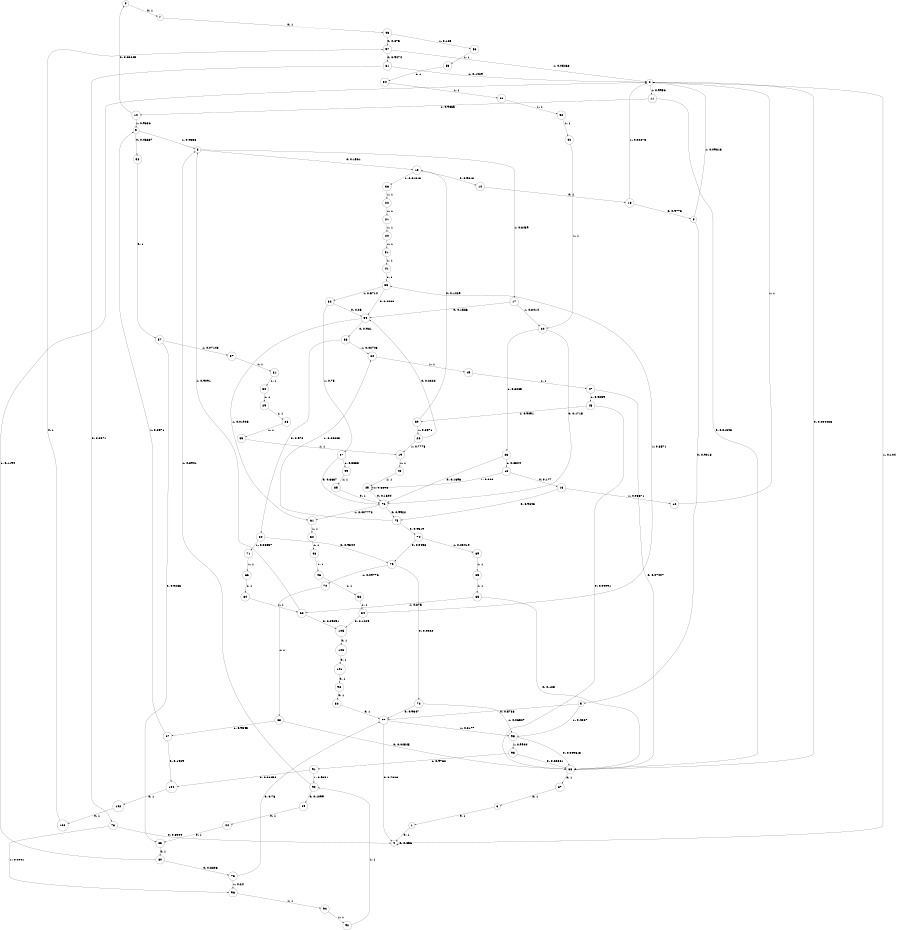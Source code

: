 digraph "ch1_random_short_L14" {
size = "6,8.5";
ratio = "fill";
node [shape = circle];
node [fontsize = 24];
edge [fontsize = 24];
0 -> 7 [label = "0: 1        "];
1 -> 4 [label = "0: 1        "];
2 -> 88 [label = "0: 0.004425  "];
2 -> 11 [label = "1: 0.9956   "];
3 -> 15 [label = "0: 0.1561   "];
3 -> 17 [label = "1: 0.8439   "];
4 -> 4 [label = "0: 0.856    "];
4 -> 2 [label = "1: 0.144    "];
5 -> 77 [label = "0: 0.5733   "];
5 -> 95 [label = "1: 0.4267   "];
6 -> 1 [label = "0: 1        "];
7 -> 43 [label = "0: 1        "];
8 -> 5 [label = "0: 0.9018   "];
8 -> 2 [label = "1: 0.09816  "];
9 -> 58 [label = "0: 0.06637  "];
9 -> 3 [label = "1: 0.9336   "];
10 -> 0 [label = "0: 0.03645  "];
10 -> 9 [label = "1: 0.9636   "];
11 -> 88 [label = "0: 0.01348  "];
11 -> 10 [label = "1: 0.9865   "];
12 -> 2 [label = "1: 1        "];
13 -> 8 [label = "0: 0.9773   "];
13 -> 2 [label = "1: 0.02273  "];
14 -> 13 [label = "0: 1        "];
15 -> 14 [label = "0: 0.9818   "];
15 -> 36 [label = "1: 0.01818  "];
16 -> 75 [label = "0: 0.9643   "];
16 -> 12 [label = "1: 0.03571  "];
17 -> 59 [label = "0: 0.1586   "];
17 -> 24 [label = "1: 0.8414   "];
18 -> 16 [label = "0: 0.177    "];
18 -> 25 [label = "1: 0.823    "];
19 -> 40 [label = "1: 1        "];
20 -> 51 [label = "1: 1        "];
21 -> 20 [label = "1: 1        "];
22 -> 21 [label = "1: 1        "];
23 -> 76 [label = "0: 0.1696   "];
23 -> 18 [label = "1: 0.8304   "];
24 -> 76 [label = "0: 0.1715   "];
24 -> 23 [label = "1: 0.8285   "];
25 -> 76 [label = "0: 0.1604   "];
25 -> 25 [label = "1: 0.8396   "];
26 -> 59 [label = "0: 0.2222   "];
26 -> 19 [label = "1: 0.7778   "];
27 -> 76 [label = "0: 0.6667   "];
27 -> 99 [label = "1: 0.3333   "];
28 -> 35 [label = "1: 1        "];
29 -> 28 [label = "1: 1        "];
30 -> 29 [label = "1: 1        "];
31 -> 30 [label = "1: 1        "];
32 -> 59 [label = "0: 0.25     "];
32 -> 27 [label = "1: 0.75     "];
33 -> 59 [label = "0: 0.4286   "];
33 -> 32 [label = "1: 0.5714   "];
34 -> 105 [label = "0: 0.1429   "];
34 -> 33 [label = "1: 0.8571   "];
35 -> 19 [label = "1: 1        "];
36 -> 22 [label = "1: 1        "];
37 -> 31 [label = "1: 1        "];
38 -> 34 [label = "1: 1        "];
39 -> 15 [label = "0: 0.1429   "];
39 -> 26 [label = "1: 0.8571   "];
40 -> 25 [label = "1: 1        "];
41 -> 33 [label = "1: 1        "];
42 -> 24 [label = "1: 1        "];
43 -> 97 [label = "0: 0.875    "];
43 -> 56 [label = "1: 0.125    "];
44 -> 83 [label = "0: 1        "];
45 -> 88 [label = "0: 0.09091  "];
45 -> 39 [label = "1: 0.9091   "];
46 -> 38 [label = "1: 1        "];
47 -> 88 [label = "0: 0.07407  "];
47 -> 45 [label = "1: 0.9259   "];
48 -> 46 [label = "1: 1        "];
49 -> 47 [label = "1: 1        "];
50 -> 48 [label = "1: 1        "];
51 -> 41 [label = "1: 1        "];
52 -> 42 [label = "1: 1        "];
53 -> 52 [label = "1: 1        "];
54 -> 53 [label = "1: 1        "];
55 -> 54 [label = "1: 1        "];
56 -> 55 [label = "1: 1        "];
57 -> 83 [label = "0: 0.9286   "];
57 -> 37 [label = "1: 0.07143  "];
58 -> 57 [label = "0: 1        "];
59 -> 86 [label = "0: 0.981    "];
59 -> 61 [label = "1: 0.01905  "];
60 -> 49 [label = "1: 1        "];
61 -> 50 [label = "1: 1        "];
62 -> 105 [label = "0: 0.09091  "];
62 -> 3 [label = "1: 0.9091   "];
63 -> 88 [label = "0: 0.125    "];
63 -> 62 [label = "1: 0.875    "];
64 -> 62 [label = "1: 1        "];
65 -> 63 [label = "1: 1        "];
66 -> 64 [label = "1: 1        "];
67 -> 104 [label = "0: 0.1429   "];
67 -> 9 [label = "1: 0.8571   "];
68 -> 88 [label = "0: 0.04545  "];
68 -> 67 [label = "1: 0.9545   "];
69 -> 65 [label = "1: 1        "];
70 -> 68 [label = "1: 1        "];
71 -> 66 [label = "1: 1        "];
72 -> 77 [label = "0: 0.9347   "];
72 -> 95 [label = "1: 0.06527  "];
73 -> 77 [label = "0: 0.76     "];
73 -> 96 [label = "1: 0.24     "];
74 -> 79 [label = "0: 0.9458   "];
74 -> 69 [label = "1: 0.05419  "];
75 -> 74 [label = "0: 0.9519   "];
75 -> 60 [label = "1: 0.04805  "];
76 -> 75 [label = "0: 0.9922   "];
76 -> 61 [label = "1: 0.007772  "];
77 -> 4 [label = "0: 0.7823   "];
77 -> 95 [label = "1: 0.2177   "];
78 -> 4 [label = "0: 0.5909   "];
78 -> 96 [label = "1: 0.4091   "];
79 -> 72 [label = "0: 0.9022   "];
79 -> 70 [label = "1: 0.09776  "];
80 -> 73 [label = "0: 0.8806   "];
80 -> 2 [label = "1: 0.1194   "];
81 -> 78 [label = "0: 0.8571   "];
81 -> 2 [label = "1: 0.1429   "];
82 -> 77 [label = "0: 1        "];
83 -> 80 [label = "0: 1        "];
84 -> 79 [label = "0: 0.9344   "];
84 -> 71 [label = "1: 0.06557  "];
85 -> 76 [label = "0: 1        "];
86 -> 84 [label = "0: 0.973    "];
86 -> 60 [label = "1: 0.02703  "];
87 -> 6 [label = "0: 1        "];
88 -> 87 [label = "0: 1        "];
89 -> 44 [label = "0: 1        "];
90 -> 89 [label = "0: 0.1099   "];
90 -> 3 [label = "1: 0.8901   "];
91 -> 104 [label = "0: 0.06494  "];
91 -> 90 [label = "1: 0.9351   "];
92 -> 90 [label = "1: 1        "];
93 -> 88 [label = "0: 0.02381  "];
93 -> 91 [label = "1: 0.9762   "];
94 -> 92 [label = "1: 1        "];
95 -> 88 [label = "0: 0.009615  "];
95 -> 93 [label = "1: 0.9904   "];
96 -> 94 [label = "1: 1        "];
97 -> 81 [label = "0: 0.9474   "];
97 -> 2 [label = "1: 0.05263  "];
98 -> 82 [label = "0: 1        "];
99 -> 85 [label = "1: 1        "];
100 -> 97 [label = "0: 1        "];
101 -> 98 [label = "0: 1        "];
102 -> 100 [label = "0: 1        "];
103 -> 101 [label = "0: 1        "];
104 -> 102 [label = "0: 1        "];
105 -> 103 [label = "0: 1        "];
}